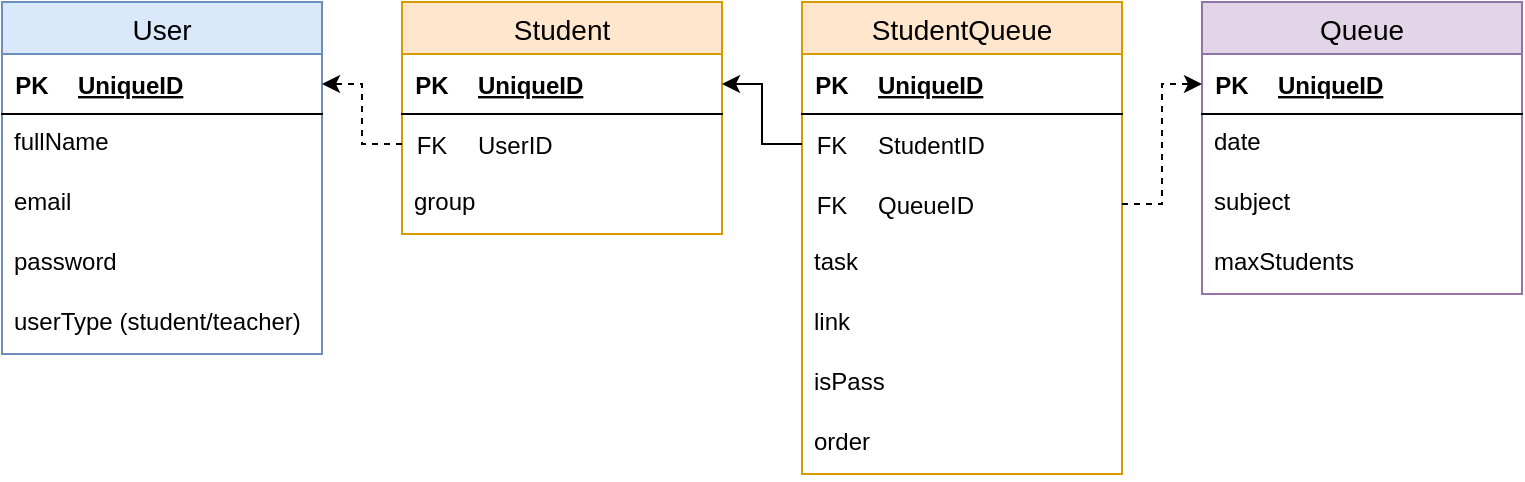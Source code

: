 <mxfile version="24.7.8">
  <diagram id="fFjWuVuOXk7ZrrHbgFm6" name="БД">
    <mxGraphModel dx="2012" dy="685" grid="1" gridSize="10" guides="1" tooltips="1" connect="1" arrows="1" fold="1" page="1" pageScale="1" pageWidth="827" pageHeight="1169" math="0" shadow="0">
      <root>
        <mxCell id="0" />
        <mxCell id="1" parent="0" />
        <mxCell id="e7w7qJBeQ6Q7MkAN1KKX-1" value="User" style="swimlane;fontStyle=0;childLayout=stackLayout;horizontal=1;startSize=26;horizontalStack=0;resizeParent=1;resizeParentMax=0;resizeLast=0;collapsible=1;marginBottom=0;align=center;fontSize=14;fillColor=#dae8fc;strokeColor=#6c8ebf;" parent="1" vertex="1">
          <mxGeometry x="-120" y="160" width="160" height="176" as="geometry" />
        </mxCell>
        <mxCell id="e7w7qJBeQ6Q7MkAN1KKX-17" value="" style="shape=table;startSize=0;container=1;collapsible=1;childLayout=tableLayout;fixedRows=1;rowLines=0;fontStyle=0;align=center;resizeLast=1;strokeColor=none;fillColor=none;collapsible=0;" parent="e7w7qJBeQ6Q7MkAN1KKX-1" vertex="1">
          <mxGeometry y="26" width="160" height="30" as="geometry" />
        </mxCell>
        <mxCell id="e7w7qJBeQ6Q7MkAN1KKX-18" value="" style="shape=tableRow;horizontal=0;startSize=0;swimlaneHead=0;swimlaneBody=0;fillColor=none;collapsible=0;dropTarget=0;points=[[0,0.5],[1,0.5]];portConstraint=eastwest;top=0;left=0;right=0;bottom=1;" parent="e7w7qJBeQ6Q7MkAN1KKX-17" vertex="1">
          <mxGeometry width="160" height="30" as="geometry" />
        </mxCell>
        <mxCell id="e7w7qJBeQ6Q7MkAN1KKX-19" value="PK" style="shape=partialRectangle;connectable=0;fillColor=none;top=0;left=0;bottom=0;right=0;fontStyle=1;overflow=hidden;" parent="e7w7qJBeQ6Q7MkAN1KKX-18" vertex="1">
          <mxGeometry width="30" height="30" as="geometry">
            <mxRectangle width="30" height="30" as="alternateBounds" />
          </mxGeometry>
        </mxCell>
        <mxCell id="e7w7qJBeQ6Q7MkAN1KKX-20" value="UniqueID" style="shape=partialRectangle;connectable=0;fillColor=none;top=0;left=0;bottom=0;right=0;align=left;spacingLeft=6;fontStyle=5;overflow=hidden;" parent="e7w7qJBeQ6Q7MkAN1KKX-18" vertex="1">
          <mxGeometry x="30" width="130" height="30" as="geometry">
            <mxRectangle width="130" height="30" as="alternateBounds" />
          </mxGeometry>
        </mxCell>
        <mxCell id="e7w7qJBeQ6Q7MkAN1KKX-2" value="fullName" style="text;strokeColor=none;fillColor=none;spacingLeft=4;spacingRight=4;overflow=hidden;rotatable=0;points=[[0,0.5],[1,0.5]];portConstraint=eastwest;fontSize=12;" parent="e7w7qJBeQ6Q7MkAN1KKX-1" vertex="1">
          <mxGeometry y="56" width="160" height="30" as="geometry" />
        </mxCell>
        <mxCell id="e7w7qJBeQ6Q7MkAN1KKX-3" value="email" style="text;strokeColor=none;fillColor=none;spacingLeft=4;spacingRight=4;overflow=hidden;rotatable=0;points=[[0,0.5],[1,0.5]];portConstraint=eastwest;fontSize=12;" parent="e7w7qJBeQ6Q7MkAN1KKX-1" vertex="1">
          <mxGeometry y="86" width="160" height="30" as="geometry" />
        </mxCell>
        <mxCell id="e7w7qJBeQ6Q7MkAN1KKX-4" value="password" style="text;strokeColor=none;fillColor=none;spacingLeft=4;spacingRight=4;overflow=hidden;rotatable=0;points=[[0,0.5],[1,0.5]];portConstraint=eastwest;fontSize=12;" parent="e7w7qJBeQ6Q7MkAN1KKX-1" vertex="1">
          <mxGeometry y="116" width="160" height="30" as="geometry" />
        </mxCell>
        <mxCell id="e7w7qJBeQ6Q7MkAN1KKX-21" value="userType (student/teacher)" style="text;strokeColor=none;fillColor=none;spacingLeft=4;spacingRight=4;overflow=hidden;rotatable=0;points=[[0,0.5],[1,0.5]];portConstraint=eastwest;fontSize=12;" parent="e7w7qJBeQ6Q7MkAN1KKX-1" vertex="1">
          <mxGeometry y="146" width="160" height="30" as="geometry" />
        </mxCell>
        <mxCell id="e7w7qJBeQ6Q7MkAN1KKX-5" value="Queue" style="swimlane;fontStyle=0;childLayout=stackLayout;horizontal=1;startSize=26;horizontalStack=0;resizeParent=1;resizeParentMax=0;resizeLast=0;collapsible=1;marginBottom=0;align=center;fontSize=14;fillColor=#e1d5e7;strokeColor=#9673a6;" parent="1" vertex="1">
          <mxGeometry x="480" y="160" width="160" height="146" as="geometry" />
        </mxCell>
        <mxCell id="e7w7qJBeQ6Q7MkAN1KKX-38" value="" style="shape=table;startSize=0;container=1;collapsible=1;childLayout=tableLayout;fixedRows=1;rowLines=0;fontStyle=0;align=center;resizeLast=1;strokeColor=none;fillColor=none;collapsible=0;" parent="e7w7qJBeQ6Q7MkAN1KKX-5" vertex="1">
          <mxGeometry y="26" width="160" height="30" as="geometry" />
        </mxCell>
        <mxCell id="e7w7qJBeQ6Q7MkAN1KKX-39" value="" style="shape=tableRow;horizontal=0;startSize=0;swimlaneHead=0;swimlaneBody=0;fillColor=none;collapsible=0;dropTarget=0;points=[[0,0.5],[1,0.5]];portConstraint=eastwest;top=0;left=0;right=0;bottom=1;" parent="e7w7qJBeQ6Q7MkAN1KKX-38" vertex="1">
          <mxGeometry width="160" height="30" as="geometry" />
        </mxCell>
        <mxCell id="e7w7qJBeQ6Q7MkAN1KKX-40" value="PK" style="shape=partialRectangle;connectable=0;fillColor=none;top=0;left=0;bottom=0;right=0;fontStyle=1;overflow=hidden;" parent="e7w7qJBeQ6Q7MkAN1KKX-39" vertex="1">
          <mxGeometry width="30" height="30" as="geometry">
            <mxRectangle width="30" height="30" as="alternateBounds" />
          </mxGeometry>
        </mxCell>
        <mxCell id="e7w7qJBeQ6Q7MkAN1KKX-41" value="UniqueID" style="shape=partialRectangle;connectable=0;fillColor=none;top=0;left=0;bottom=0;right=0;align=left;spacingLeft=6;fontStyle=5;overflow=hidden;" parent="e7w7qJBeQ6Q7MkAN1KKX-39" vertex="1">
          <mxGeometry x="30" width="130" height="30" as="geometry">
            <mxRectangle width="130" height="30" as="alternateBounds" />
          </mxGeometry>
        </mxCell>
        <mxCell id="e7w7qJBeQ6Q7MkAN1KKX-6" value="date" style="text;strokeColor=none;fillColor=none;spacingLeft=4;spacingRight=4;overflow=hidden;rotatable=0;points=[[0,0.5],[1,0.5]];portConstraint=eastwest;fontSize=12;" parent="e7w7qJBeQ6Q7MkAN1KKX-5" vertex="1">
          <mxGeometry y="56" width="160" height="30" as="geometry" />
        </mxCell>
        <mxCell id="e7w7qJBeQ6Q7MkAN1KKX-42" value="subject" style="text;strokeColor=none;fillColor=none;spacingLeft=4;spacingRight=4;overflow=hidden;rotatable=0;points=[[0,0.5],[1,0.5]];portConstraint=eastwest;fontSize=12;" parent="e7w7qJBeQ6Q7MkAN1KKX-5" vertex="1">
          <mxGeometry y="86" width="160" height="30" as="geometry" />
        </mxCell>
        <mxCell id="e7w7qJBeQ6Q7MkAN1KKX-7" value="maxStudents" style="text;strokeColor=none;fillColor=none;spacingLeft=4;spacingRight=4;overflow=hidden;rotatable=0;points=[[0,0.5],[1,0.5]];portConstraint=eastwest;fontSize=12;" parent="e7w7qJBeQ6Q7MkAN1KKX-5" vertex="1">
          <mxGeometry y="116" width="160" height="30" as="geometry" />
        </mxCell>
        <mxCell id="e7w7qJBeQ6Q7MkAN1KKX-9" value="StudentQueue" style="swimlane;fontStyle=0;childLayout=stackLayout;horizontal=1;startSize=26;horizontalStack=0;resizeParent=1;resizeParentMax=0;resizeLast=0;collapsible=1;marginBottom=0;align=center;fontSize=14;fillColor=#ffe6cc;strokeColor=#d79b00;" parent="1" vertex="1">
          <mxGeometry x="280" y="160" width="160" height="236" as="geometry" />
        </mxCell>
        <mxCell id="e7w7qJBeQ6Q7MkAN1KKX-22" value="" style="shape=table;startSize=0;container=1;collapsible=1;childLayout=tableLayout;fixedRows=1;rowLines=0;fontStyle=0;align=center;resizeLast=1;strokeColor=none;fillColor=none;collapsible=0;" parent="e7w7qJBeQ6Q7MkAN1KKX-9" vertex="1">
          <mxGeometry y="26" width="160" height="30" as="geometry" />
        </mxCell>
        <mxCell id="e7w7qJBeQ6Q7MkAN1KKX-23" value="" style="shape=tableRow;horizontal=0;startSize=0;swimlaneHead=0;swimlaneBody=0;fillColor=none;collapsible=0;dropTarget=0;points=[[0,0.5],[1,0.5]];portConstraint=eastwest;top=0;left=0;right=0;bottom=1;" parent="e7w7qJBeQ6Q7MkAN1KKX-22" vertex="1">
          <mxGeometry width="160" height="30" as="geometry" />
        </mxCell>
        <mxCell id="e7w7qJBeQ6Q7MkAN1KKX-24" value="PK" style="shape=partialRectangle;connectable=0;fillColor=none;top=0;left=0;bottom=0;right=0;fontStyle=1;overflow=hidden;" parent="e7w7qJBeQ6Q7MkAN1KKX-23" vertex="1">
          <mxGeometry width="30" height="30" as="geometry">
            <mxRectangle width="30" height="30" as="alternateBounds" />
          </mxGeometry>
        </mxCell>
        <mxCell id="e7w7qJBeQ6Q7MkAN1KKX-25" value="UniqueID" style="shape=partialRectangle;connectable=0;fillColor=none;top=0;left=0;bottom=0;right=0;align=left;spacingLeft=6;fontStyle=5;overflow=hidden;" parent="e7w7qJBeQ6Q7MkAN1KKX-23" vertex="1">
          <mxGeometry x="30" width="130" height="30" as="geometry">
            <mxRectangle width="130" height="30" as="alternateBounds" />
          </mxGeometry>
        </mxCell>
        <mxCell id="e7w7qJBeQ6Q7MkAN1KKX-26" value="" style="shape=table;startSize=0;container=1;collapsible=1;childLayout=tableLayout;fixedRows=1;rowLines=0;fontStyle=0;align=center;resizeLast=1;strokeColor=none;fillColor=none;collapsible=0;" parent="e7w7qJBeQ6Q7MkAN1KKX-9" vertex="1">
          <mxGeometry y="56" width="160" height="30" as="geometry" />
        </mxCell>
        <mxCell id="e7w7qJBeQ6Q7MkAN1KKX-27" value="" style="shape=tableRow;horizontal=0;startSize=0;swimlaneHead=0;swimlaneBody=0;fillColor=none;collapsible=0;dropTarget=0;points=[[0,0.5],[1,0.5]];portConstraint=eastwest;top=0;left=0;right=0;bottom=0;" parent="e7w7qJBeQ6Q7MkAN1KKX-26" vertex="1">
          <mxGeometry width="160" height="30" as="geometry" />
        </mxCell>
        <mxCell id="e7w7qJBeQ6Q7MkAN1KKX-28" value="FK" style="shape=partialRectangle;connectable=0;fillColor=none;top=0;left=0;bottom=0;right=0;fontStyle=0;overflow=hidden;" parent="e7w7qJBeQ6Q7MkAN1KKX-27" vertex="1">
          <mxGeometry width="30" height="30" as="geometry">
            <mxRectangle width="30" height="30" as="alternateBounds" />
          </mxGeometry>
        </mxCell>
        <mxCell id="e7w7qJBeQ6Q7MkAN1KKX-29" value="StudentID" style="shape=partialRectangle;connectable=0;fillColor=none;top=0;left=0;bottom=0;right=0;align=left;spacingLeft=6;fontStyle=0;overflow=hidden;" parent="e7w7qJBeQ6Q7MkAN1KKX-27" vertex="1">
          <mxGeometry x="30" width="130" height="30" as="geometry">
            <mxRectangle width="130" height="30" as="alternateBounds" />
          </mxGeometry>
        </mxCell>
        <mxCell id="e7w7qJBeQ6Q7MkAN1KKX-30" value="" style="shape=table;startSize=0;container=1;collapsible=1;childLayout=tableLayout;fixedRows=1;rowLines=0;fontStyle=0;align=center;resizeLast=1;strokeColor=none;fillColor=none;collapsible=0;" parent="e7w7qJBeQ6Q7MkAN1KKX-9" vertex="1">
          <mxGeometry y="86" width="160" height="30" as="geometry" />
        </mxCell>
        <mxCell id="e7w7qJBeQ6Q7MkAN1KKX-31" value="" style="shape=tableRow;horizontal=0;startSize=0;swimlaneHead=0;swimlaneBody=0;fillColor=none;collapsible=0;dropTarget=0;points=[[0,0.5],[1,0.5]];portConstraint=eastwest;top=0;left=0;right=0;bottom=0;" parent="e7w7qJBeQ6Q7MkAN1KKX-30" vertex="1">
          <mxGeometry width="160" height="30" as="geometry" />
        </mxCell>
        <mxCell id="e7w7qJBeQ6Q7MkAN1KKX-32" value="FK" style="shape=partialRectangle;connectable=0;fillColor=none;top=0;left=0;bottom=0;right=0;fontStyle=0;overflow=hidden;" parent="e7w7qJBeQ6Q7MkAN1KKX-31" vertex="1">
          <mxGeometry width="30" height="30" as="geometry">
            <mxRectangle width="30" height="30" as="alternateBounds" />
          </mxGeometry>
        </mxCell>
        <mxCell id="e7w7qJBeQ6Q7MkAN1KKX-33" value="QueueID" style="shape=partialRectangle;connectable=0;fillColor=none;top=0;left=0;bottom=0;right=0;align=left;spacingLeft=6;fontStyle=0;overflow=hidden;" parent="e7w7qJBeQ6Q7MkAN1KKX-31" vertex="1">
          <mxGeometry x="30" width="130" height="30" as="geometry">
            <mxRectangle width="130" height="30" as="alternateBounds" />
          </mxGeometry>
        </mxCell>
        <mxCell id="e7w7qJBeQ6Q7MkAN1KKX-11" value="task" style="text;strokeColor=none;fillColor=none;spacingLeft=4;spacingRight=4;overflow=hidden;rotatable=0;points=[[0,0.5],[1,0.5]];portConstraint=eastwest;fontSize=12;" parent="e7w7qJBeQ6Q7MkAN1KKX-9" vertex="1">
          <mxGeometry y="116" width="160" height="30" as="geometry" />
        </mxCell>
        <mxCell id="e7w7qJBeQ6Q7MkAN1KKX-10" value="link" style="text;strokeColor=none;fillColor=none;spacingLeft=4;spacingRight=4;overflow=hidden;rotatable=0;points=[[0,0.5],[1,0.5]];portConstraint=eastwest;fontSize=12;" parent="e7w7qJBeQ6Q7MkAN1KKX-9" vertex="1">
          <mxGeometry y="146" width="160" height="30" as="geometry" />
        </mxCell>
        <mxCell id="e7w7qJBeQ6Q7MkAN1KKX-12" value="isPass" style="text;strokeColor=none;fillColor=none;spacingLeft=4;spacingRight=4;overflow=hidden;rotatable=0;points=[[0,0.5],[1,0.5]];portConstraint=eastwest;fontSize=12;" parent="e7w7qJBeQ6Q7MkAN1KKX-9" vertex="1">
          <mxGeometry y="176" width="160" height="30" as="geometry" />
        </mxCell>
        <mxCell id="e7w7qJBeQ6Q7MkAN1KKX-43" value="order" style="text;strokeColor=none;fillColor=none;spacingLeft=4;spacingRight=4;overflow=hidden;rotatable=0;points=[[0,0.5],[1,0.5]];portConstraint=eastwest;fontSize=12;" parent="e7w7qJBeQ6Q7MkAN1KKX-9" vertex="1">
          <mxGeometry y="206" width="160" height="30" as="geometry" />
        </mxCell>
        <mxCell id="e7w7qJBeQ6Q7MkAN1KKX-45" style="edgeStyle=orthogonalEdgeStyle;rounded=0;orthogonalLoop=1;jettySize=auto;html=1;dashed=1;" parent="1" source="e7w7qJBeQ6Q7MkAN1KKX-31" target="e7w7qJBeQ6Q7MkAN1KKX-39" edge="1">
          <mxGeometry relative="1" as="geometry" />
        </mxCell>
        <mxCell id="e7w7qJBeQ6Q7MkAN1KKX-46" value="Student" style="swimlane;fontStyle=0;childLayout=stackLayout;horizontal=1;startSize=26;horizontalStack=0;resizeParent=1;resizeParentMax=0;resizeLast=0;collapsible=1;marginBottom=0;align=center;fontSize=14;fillColor=#ffe6cc;strokeColor=#d79b00;" parent="1" vertex="1">
          <mxGeometry x="80" y="160" width="160" height="116" as="geometry" />
        </mxCell>
        <mxCell id="e7w7qJBeQ6Q7MkAN1KKX-47" value="" style="shape=table;startSize=0;container=1;collapsible=1;childLayout=tableLayout;fixedRows=1;rowLines=0;fontStyle=0;align=center;resizeLast=1;strokeColor=none;fillColor=none;collapsible=0;" parent="e7w7qJBeQ6Q7MkAN1KKX-46" vertex="1">
          <mxGeometry y="26" width="160" height="30" as="geometry" />
        </mxCell>
        <mxCell id="e7w7qJBeQ6Q7MkAN1KKX-48" value="" style="shape=tableRow;horizontal=0;startSize=0;swimlaneHead=0;swimlaneBody=0;fillColor=none;collapsible=0;dropTarget=0;points=[[0,0.5],[1,0.5]];portConstraint=eastwest;top=0;left=0;right=0;bottom=1;" parent="e7w7qJBeQ6Q7MkAN1KKX-47" vertex="1">
          <mxGeometry width="160" height="30" as="geometry" />
        </mxCell>
        <mxCell id="e7w7qJBeQ6Q7MkAN1KKX-49" value="PK" style="shape=partialRectangle;connectable=0;fillColor=none;top=0;left=0;bottom=0;right=0;fontStyle=1;overflow=hidden;" parent="e7w7qJBeQ6Q7MkAN1KKX-48" vertex="1">
          <mxGeometry width="30" height="30" as="geometry">
            <mxRectangle width="30" height="30" as="alternateBounds" />
          </mxGeometry>
        </mxCell>
        <mxCell id="e7w7qJBeQ6Q7MkAN1KKX-50" value="UniqueID" style="shape=partialRectangle;connectable=0;fillColor=none;top=0;left=0;bottom=0;right=0;align=left;spacingLeft=6;fontStyle=5;overflow=hidden;" parent="e7w7qJBeQ6Q7MkAN1KKX-48" vertex="1">
          <mxGeometry x="30" width="130" height="30" as="geometry">
            <mxRectangle width="130" height="30" as="alternateBounds" />
          </mxGeometry>
        </mxCell>
        <mxCell id="e7w7qJBeQ6Q7MkAN1KKX-55" value="" style="shape=table;startSize=0;container=1;collapsible=1;childLayout=tableLayout;fixedRows=1;rowLines=0;fontStyle=0;align=center;resizeLast=1;strokeColor=none;fillColor=none;collapsible=0;" parent="e7w7qJBeQ6Q7MkAN1KKX-46" vertex="1">
          <mxGeometry y="56" width="160" height="30" as="geometry" />
        </mxCell>
        <mxCell id="e7w7qJBeQ6Q7MkAN1KKX-56" value="" style="shape=tableRow;horizontal=0;startSize=0;swimlaneHead=0;swimlaneBody=0;fillColor=none;collapsible=0;dropTarget=0;points=[[0,0.5],[1,0.5]];portConstraint=eastwest;top=0;left=0;right=0;bottom=0;" parent="e7w7qJBeQ6Q7MkAN1KKX-55" vertex="1">
          <mxGeometry width="160" height="30" as="geometry" />
        </mxCell>
        <mxCell id="e7w7qJBeQ6Q7MkAN1KKX-57" value="FK" style="shape=partialRectangle;connectable=0;fillColor=none;top=0;left=0;bottom=0;right=0;fontStyle=0;overflow=hidden;" parent="e7w7qJBeQ6Q7MkAN1KKX-56" vertex="1">
          <mxGeometry width="30" height="30" as="geometry">
            <mxRectangle width="30" height="30" as="alternateBounds" />
          </mxGeometry>
        </mxCell>
        <mxCell id="e7w7qJBeQ6Q7MkAN1KKX-58" value="UserID" style="shape=partialRectangle;connectable=0;fillColor=none;top=0;left=0;bottom=0;right=0;align=left;spacingLeft=6;fontStyle=0;overflow=hidden;" parent="e7w7qJBeQ6Q7MkAN1KKX-56" vertex="1">
          <mxGeometry x="30" width="130" height="30" as="geometry">
            <mxRectangle width="130" height="30" as="alternateBounds" />
          </mxGeometry>
        </mxCell>
        <mxCell id="e7w7qJBeQ6Q7MkAN1KKX-51" value="group" style="text;strokeColor=none;fillColor=none;spacingLeft=4;spacingRight=4;overflow=hidden;rotatable=0;points=[[0,0.5],[1,0.5]];portConstraint=eastwest;fontSize=12;" parent="e7w7qJBeQ6Q7MkAN1KKX-46" vertex="1">
          <mxGeometry y="86" width="160" height="30" as="geometry" />
        </mxCell>
        <mxCell id="e7w7qJBeQ6Q7MkAN1KKX-59" style="edgeStyle=orthogonalEdgeStyle;rounded=0;orthogonalLoop=1;jettySize=auto;html=1;dashed=1;" parent="1" source="e7w7qJBeQ6Q7MkAN1KKX-56" target="e7w7qJBeQ6Q7MkAN1KKX-18" edge="1">
          <mxGeometry relative="1" as="geometry" />
        </mxCell>
        <mxCell id="e7w7qJBeQ6Q7MkAN1KKX-61" style="edgeStyle=orthogonalEdgeStyle;rounded=0;orthogonalLoop=1;jettySize=auto;html=1;" parent="1" source="e7w7qJBeQ6Q7MkAN1KKX-27" target="e7w7qJBeQ6Q7MkAN1KKX-48" edge="1">
          <mxGeometry relative="1" as="geometry" />
        </mxCell>
      </root>
    </mxGraphModel>
  </diagram>
</mxfile>
